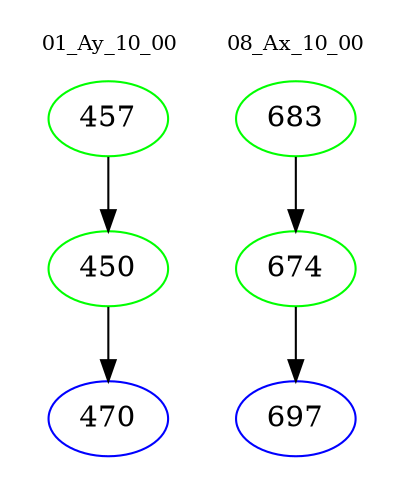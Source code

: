 digraph{
subgraph cluster_0 {
color = white
label = "01_Ay_10_00";
fontsize=10;
T0_457 [label="457", color="green"]
T0_457 -> T0_450 [color="black"]
T0_450 [label="450", color="green"]
T0_450 -> T0_470 [color="black"]
T0_470 [label="470", color="blue"]
}
subgraph cluster_1 {
color = white
label = "08_Ax_10_00";
fontsize=10;
T1_683 [label="683", color="green"]
T1_683 -> T1_674 [color="black"]
T1_674 [label="674", color="green"]
T1_674 -> T1_697 [color="black"]
T1_697 [label="697", color="blue"]
}
}

